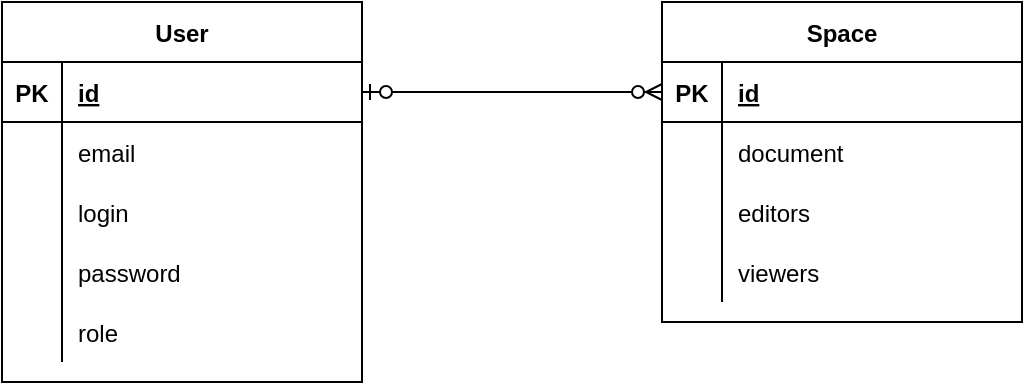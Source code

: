 <mxfile version="15.5.4" type="embed"><diagram id="EqsuwuksutBJumr07Fz7" name="Page-1"><mxGraphModel dx="663" dy="446" grid="1" gridSize="10" guides="1" tooltips="1" connect="1" arrows="1" fold="1" page="1" pageScale="1" pageWidth="827" pageHeight="1169" math="0" shadow="0"><root><mxCell id="0"/><mxCell id="1" parent="0"/><mxCell id="ieJWejHPK8os0-q4w0fi-38" value="User" style="shape=table;startSize=30;container=1;collapsible=1;childLayout=tableLayout;fixedRows=1;rowLines=0;fontStyle=1;align=center;resizeLast=1;" parent="1" vertex="1"><mxGeometry x="70" y="320" width="180" height="190" as="geometry"/></mxCell><mxCell id="ieJWejHPK8os0-q4w0fi-39" value="" style="shape=tableRow;horizontal=0;startSize=0;swimlaneHead=0;swimlaneBody=0;fillColor=none;collapsible=0;dropTarget=0;points=[[0,0.5],[1,0.5]];portConstraint=eastwest;top=0;left=0;right=0;bottom=1;" parent="ieJWejHPK8os0-q4w0fi-38" vertex="1"><mxGeometry y="30" width="180" height="30" as="geometry"/></mxCell><mxCell id="ieJWejHPK8os0-q4w0fi-40" value="PK" style="shape=partialRectangle;connectable=0;fillColor=none;top=0;left=0;bottom=0;right=0;fontStyle=1;overflow=hidden;" parent="ieJWejHPK8os0-q4w0fi-39" vertex="1"><mxGeometry width="30" height="30" as="geometry"><mxRectangle width="30" height="30" as="alternateBounds"/></mxGeometry></mxCell><mxCell id="ieJWejHPK8os0-q4w0fi-41" value="id" style="shape=partialRectangle;connectable=0;fillColor=none;top=0;left=0;bottom=0;right=0;align=left;spacingLeft=6;fontStyle=5;overflow=hidden;" parent="ieJWejHPK8os0-q4w0fi-39" vertex="1"><mxGeometry x="30" width="150" height="30" as="geometry"><mxRectangle width="150" height="30" as="alternateBounds"/></mxGeometry></mxCell><mxCell id="ieJWejHPK8os0-q4w0fi-42" value="" style="shape=tableRow;horizontal=0;startSize=0;swimlaneHead=0;swimlaneBody=0;fillColor=none;collapsible=0;dropTarget=0;points=[[0,0.5],[1,0.5]];portConstraint=eastwest;top=0;left=0;right=0;bottom=0;" parent="ieJWejHPK8os0-q4w0fi-38" vertex="1"><mxGeometry y="60" width="180" height="30" as="geometry"/></mxCell><mxCell id="ieJWejHPK8os0-q4w0fi-43" value="" style="shape=partialRectangle;connectable=0;fillColor=none;top=0;left=0;bottom=0;right=0;editable=1;overflow=hidden;" parent="ieJWejHPK8os0-q4w0fi-42" vertex="1"><mxGeometry width="30" height="30" as="geometry"><mxRectangle width="30" height="30" as="alternateBounds"/></mxGeometry></mxCell><mxCell id="ieJWejHPK8os0-q4w0fi-44" value="email" style="shape=partialRectangle;connectable=0;fillColor=none;top=0;left=0;bottom=0;right=0;align=left;spacingLeft=6;overflow=hidden;" parent="ieJWejHPK8os0-q4w0fi-42" vertex="1"><mxGeometry x="30" width="150" height="30" as="geometry"><mxRectangle width="150" height="30" as="alternateBounds"/></mxGeometry></mxCell><mxCell id="ieJWejHPK8os0-q4w0fi-45" value="" style="shape=tableRow;horizontal=0;startSize=0;swimlaneHead=0;swimlaneBody=0;fillColor=none;collapsible=0;dropTarget=0;points=[[0,0.5],[1,0.5]];portConstraint=eastwest;top=0;left=0;right=0;bottom=0;" parent="ieJWejHPK8os0-q4w0fi-38" vertex="1"><mxGeometry y="90" width="180" height="30" as="geometry"/></mxCell><mxCell id="ieJWejHPK8os0-q4w0fi-46" value="" style="shape=partialRectangle;connectable=0;fillColor=none;top=0;left=0;bottom=0;right=0;editable=1;overflow=hidden;" parent="ieJWejHPK8os0-q4w0fi-45" vertex="1"><mxGeometry width="30" height="30" as="geometry"><mxRectangle width="30" height="30" as="alternateBounds"/></mxGeometry></mxCell><mxCell id="ieJWejHPK8os0-q4w0fi-47" value="login" style="shape=partialRectangle;connectable=0;fillColor=none;top=0;left=0;bottom=0;right=0;align=left;spacingLeft=6;overflow=hidden;" parent="ieJWejHPK8os0-q4w0fi-45" vertex="1"><mxGeometry x="30" width="150" height="30" as="geometry"><mxRectangle width="150" height="30" as="alternateBounds"/></mxGeometry></mxCell><mxCell id="ieJWejHPK8os0-q4w0fi-48" value="" style="shape=tableRow;horizontal=0;startSize=0;swimlaneHead=0;swimlaneBody=0;fillColor=none;collapsible=0;dropTarget=0;points=[[0,0.5],[1,0.5]];portConstraint=eastwest;top=0;left=0;right=0;bottom=0;" parent="ieJWejHPK8os0-q4w0fi-38" vertex="1"><mxGeometry y="120" width="180" height="30" as="geometry"/></mxCell><mxCell id="ieJWejHPK8os0-q4w0fi-49" value="" style="shape=partialRectangle;connectable=0;fillColor=none;top=0;left=0;bottom=0;right=0;editable=1;overflow=hidden;" parent="ieJWejHPK8os0-q4w0fi-48" vertex="1"><mxGeometry width="30" height="30" as="geometry"><mxRectangle width="30" height="30" as="alternateBounds"/></mxGeometry></mxCell><mxCell id="ieJWejHPK8os0-q4w0fi-50" value="password" style="shape=partialRectangle;connectable=0;fillColor=none;top=0;left=0;bottom=0;right=0;align=left;spacingLeft=6;overflow=hidden;" parent="ieJWejHPK8os0-q4w0fi-48" vertex="1"><mxGeometry x="30" width="150" height="30" as="geometry"><mxRectangle width="150" height="30" as="alternateBounds"/></mxGeometry></mxCell><mxCell id="ieJWejHPK8os0-q4w0fi-51" value="" style="shape=tableRow;horizontal=0;startSize=0;swimlaneHead=0;swimlaneBody=0;fillColor=none;collapsible=0;dropTarget=0;points=[[0,0.5],[1,0.5]];portConstraint=eastwest;top=0;left=0;right=0;bottom=0;" parent="ieJWejHPK8os0-q4w0fi-38" vertex="1"><mxGeometry y="150" width="180" height="30" as="geometry"/></mxCell><mxCell id="ieJWejHPK8os0-q4w0fi-52" value="" style="shape=partialRectangle;connectable=0;fillColor=none;top=0;left=0;bottom=0;right=0;editable=1;overflow=hidden;" parent="ieJWejHPK8os0-q4w0fi-51" vertex="1"><mxGeometry width="30" height="30" as="geometry"><mxRectangle width="30" height="30" as="alternateBounds"/></mxGeometry></mxCell><mxCell id="ieJWejHPK8os0-q4w0fi-53" value="role" style="shape=partialRectangle;connectable=0;fillColor=none;top=0;left=0;bottom=0;right=0;align=left;spacingLeft=6;overflow=hidden;" parent="ieJWejHPK8os0-q4w0fi-51" vertex="1"><mxGeometry x="30" width="150" height="30" as="geometry"><mxRectangle width="150" height="30" as="alternateBounds"/></mxGeometry></mxCell><mxCell id="ieJWejHPK8os0-q4w0fi-54" value="Space" style="shape=table;startSize=30;container=1;collapsible=1;childLayout=tableLayout;fixedRows=1;rowLines=0;fontStyle=1;align=center;resizeLast=1;" parent="1" vertex="1"><mxGeometry x="400" y="320" width="180" height="160" as="geometry"/></mxCell><mxCell id="ieJWejHPK8os0-q4w0fi-55" value="" style="shape=tableRow;horizontal=0;startSize=0;swimlaneHead=0;swimlaneBody=0;fillColor=none;collapsible=0;dropTarget=0;points=[[0,0.5],[1,0.5]];portConstraint=eastwest;top=0;left=0;right=0;bottom=1;" parent="ieJWejHPK8os0-q4w0fi-54" vertex="1"><mxGeometry y="30" width="180" height="30" as="geometry"/></mxCell><mxCell id="ieJWejHPK8os0-q4w0fi-56" value="PK" style="shape=partialRectangle;connectable=0;fillColor=none;top=0;left=0;bottom=0;right=0;fontStyle=1;overflow=hidden;" parent="ieJWejHPK8os0-q4w0fi-55" vertex="1"><mxGeometry width="30" height="30" as="geometry"><mxRectangle width="30" height="30" as="alternateBounds"/></mxGeometry></mxCell><mxCell id="ieJWejHPK8os0-q4w0fi-57" value="id" style="shape=partialRectangle;connectable=0;fillColor=none;top=0;left=0;bottom=0;right=0;align=left;spacingLeft=6;fontStyle=5;overflow=hidden;" parent="ieJWejHPK8os0-q4w0fi-55" vertex="1"><mxGeometry x="30" width="150" height="30" as="geometry"><mxRectangle width="150" height="30" as="alternateBounds"/></mxGeometry></mxCell><mxCell id="ieJWejHPK8os0-q4w0fi-58" value="" style="shape=tableRow;horizontal=0;startSize=0;swimlaneHead=0;swimlaneBody=0;fillColor=none;collapsible=0;dropTarget=0;points=[[0,0.5],[1,0.5]];portConstraint=eastwest;top=0;left=0;right=0;bottom=0;" parent="ieJWejHPK8os0-q4w0fi-54" vertex="1"><mxGeometry y="60" width="180" height="30" as="geometry"/></mxCell><mxCell id="ieJWejHPK8os0-q4w0fi-59" value="" style="shape=partialRectangle;connectable=0;fillColor=none;top=0;left=0;bottom=0;right=0;editable=1;overflow=hidden;" parent="ieJWejHPK8os0-q4w0fi-58" vertex="1"><mxGeometry width="30" height="30" as="geometry"><mxRectangle width="30" height="30" as="alternateBounds"/></mxGeometry></mxCell><mxCell id="ieJWejHPK8os0-q4w0fi-60" value="document" style="shape=partialRectangle;connectable=0;fillColor=none;top=0;left=0;bottom=0;right=0;align=left;spacingLeft=6;overflow=hidden;" parent="ieJWejHPK8os0-q4w0fi-58" vertex="1"><mxGeometry x="30" width="150" height="30" as="geometry"><mxRectangle width="150" height="30" as="alternateBounds"/></mxGeometry></mxCell><mxCell id="ieJWejHPK8os0-q4w0fi-61" value="" style="shape=tableRow;horizontal=0;startSize=0;swimlaneHead=0;swimlaneBody=0;fillColor=none;collapsible=0;dropTarget=0;points=[[0,0.5],[1,0.5]];portConstraint=eastwest;top=0;left=0;right=0;bottom=0;" parent="ieJWejHPK8os0-q4w0fi-54" vertex="1"><mxGeometry y="90" width="180" height="30" as="geometry"/></mxCell><mxCell id="ieJWejHPK8os0-q4w0fi-62" value="" style="shape=partialRectangle;connectable=0;fillColor=none;top=0;left=0;bottom=0;right=0;editable=1;overflow=hidden;" parent="ieJWejHPK8os0-q4w0fi-61" vertex="1"><mxGeometry width="30" height="30" as="geometry"><mxRectangle width="30" height="30" as="alternateBounds"/></mxGeometry></mxCell><mxCell id="ieJWejHPK8os0-q4w0fi-63" value="editors" style="shape=partialRectangle;connectable=0;fillColor=none;top=0;left=0;bottom=0;right=0;align=left;spacingLeft=6;overflow=hidden;" parent="ieJWejHPK8os0-q4w0fi-61" vertex="1"><mxGeometry x="30" width="150" height="30" as="geometry"><mxRectangle width="150" height="30" as="alternateBounds"/></mxGeometry></mxCell><mxCell id="ieJWejHPK8os0-q4w0fi-64" value="" style="shape=tableRow;horizontal=0;startSize=0;swimlaneHead=0;swimlaneBody=0;fillColor=none;collapsible=0;dropTarget=0;points=[[0,0.5],[1,0.5]];portConstraint=eastwest;top=0;left=0;right=0;bottom=0;" parent="ieJWejHPK8os0-q4w0fi-54" vertex="1"><mxGeometry y="120" width="180" height="30" as="geometry"/></mxCell><mxCell id="ieJWejHPK8os0-q4w0fi-65" value="" style="shape=partialRectangle;connectable=0;fillColor=none;top=0;left=0;bottom=0;right=0;editable=1;overflow=hidden;" parent="ieJWejHPK8os0-q4w0fi-64" vertex="1"><mxGeometry width="30" height="30" as="geometry"><mxRectangle width="30" height="30" as="alternateBounds"/></mxGeometry></mxCell><mxCell id="ieJWejHPK8os0-q4w0fi-66" value="viewers" style="shape=partialRectangle;connectable=0;fillColor=none;top=0;left=0;bottom=0;right=0;align=left;spacingLeft=6;overflow=hidden;" parent="ieJWejHPK8os0-q4w0fi-64" vertex="1"><mxGeometry x="30" width="150" height="30" as="geometry"><mxRectangle width="150" height="30" as="alternateBounds"/></mxGeometry></mxCell><mxCell id="6" value="" style="edgeStyle=entityRelationEdgeStyle;fontSize=12;html=1;endArrow=ERzeroToMany;startArrow=ERzeroToOne;rounded=0;exitX=1;exitY=0.5;exitDx=0;exitDy=0;entryX=0;entryY=0.5;entryDx=0;entryDy=0;" edge="1" parent="1" source="ieJWejHPK8os0-q4w0fi-39" target="ieJWejHPK8os0-q4w0fi-55"><mxGeometry width="100" height="100" relative="1" as="geometry"><mxPoint x="290" y="460" as="sourcePoint"/><mxPoint x="390" y="360" as="targetPoint"/></mxGeometry></mxCell></root></mxGraphModel></diagram></mxfile>